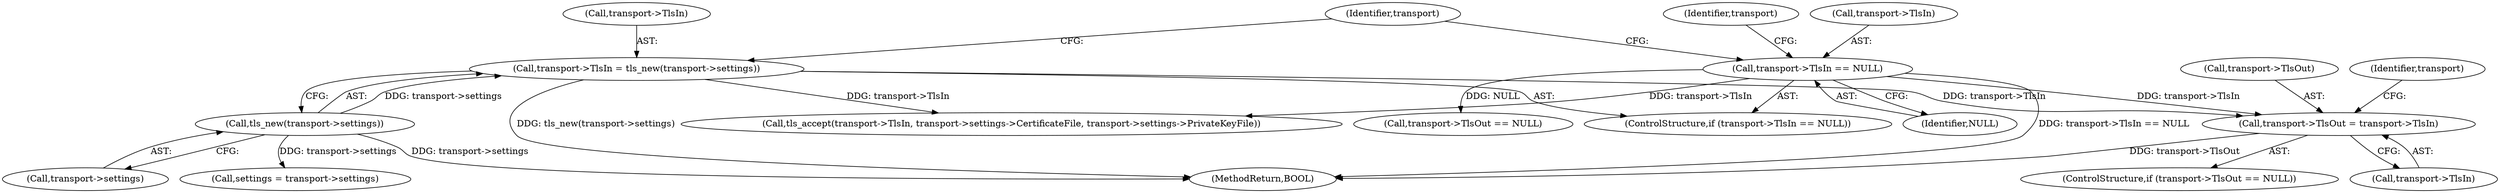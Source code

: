 digraph "0_FreeRDP_0773bb9303d24473fe1185d85a424dfe159aff53_1@pointer" {
"1000127" [label="(Call,transport->TlsOut = transport->TlsIn)"];
"1000113" [label="(Call,transport->TlsIn = tls_new(transport->settings))"];
"1000117" [label="(Call,tls_new(transport->settings))"];
"1000108" [label="(Call,transport->TlsIn == NULL)"];
"1000122" [label="(Call,transport->TlsOut == NULL)"];
"1000108" [label="(Call,transport->TlsIn == NULL)"];
"1000131" [label="(Call,transport->TlsIn)"];
"1000114" [label="(Call,transport->TlsIn)"];
"1000179" [label="(Call,settings = transport->settings)"];
"1000121" [label="(ControlStructure,if (transport->TlsOut == NULL))"];
"1000124" [label="(Identifier,transport)"];
"1000128" [label="(Call,transport->TlsOut)"];
"1000136" [label="(Identifier,transport)"];
"1000107" [label="(ControlStructure,if (transport->TlsIn == NULL))"];
"1000229" [label="(MethodReturn,BOOL)"];
"1000152" [label="(Call,tls_accept(transport->TlsIn, transport->settings->CertificateFile, transport->settings->PrivateKeyFile))"];
"1000109" [label="(Call,transport->TlsIn)"];
"1000118" [label="(Call,transport->settings)"];
"1000113" [label="(Call,transport->TlsIn = tls_new(transport->settings))"];
"1000115" [label="(Identifier,transport)"];
"1000112" [label="(Identifier,NULL)"];
"1000127" [label="(Call,transport->TlsOut = transport->TlsIn)"];
"1000117" [label="(Call,tls_new(transport->settings))"];
"1000127" -> "1000121"  [label="AST: "];
"1000127" -> "1000131"  [label="CFG: "];
"1000128" -> "1000127"  [label="AST: "];
"1000131" -> "1000127"  [label="AST: "];
"1000136" -> "1000127"  [label="CFG: "];
"1000127" -> "1000229"  [label="DDG: transport->TlsOut"];
"1000113" -> "1000127"  [label="DDG: transport->TlsIn"];
"1000108" -> "1000127"  [label="DDG: transport->TlsIn"];
"1000113" -> "1000107"  [label="AST: "];
"1000113" -> "1000117"  [label="CFG: "];
"1000114" -> "1000113"  [label="AST: "];
"1000117" -> "1000113"  [label="AST: "];
"1000124" -> "1000113"  [label="CFG: "];
"1000113" -> "1000229"  [label="DDG: tls_new(transport->settings)"];
"1000117" -> "1000113"  [label="DDG: transport->settings"];
"1000113" -> "1000152"  [label="DDG: transport->TlsIn"];
"1000117" -> "1000118"  [label="CFG: "];
"1000118" -> "1000117"  [label="AST: "];
"1000117" -> "1000229"  [label="DDG: transport->settings"];
"1000117" -> "1000179"  [label="DDG: transport->settings"];
"1000108" -> "1000107"  [label="AST: "];
"1000108" -> "1000112"  [label="CFG: "];
"1000109" -> "1000108"  [label="AST: "];
"1000112" -> "1000108"  [label="AST: "];
"1000115" -> "1000108"  [label="CFG: "];
"1000124" -> "1000108"  [label="CFG: "];
"1000108" -> "1000229"  [label="DDG: transport->TlsIn == NULL"];
"1000108" -> "1000122"  [label="DDG: NULL"];
"1000108" -> "1000152"  [label="DDG: transport->TlsIn"];
}
